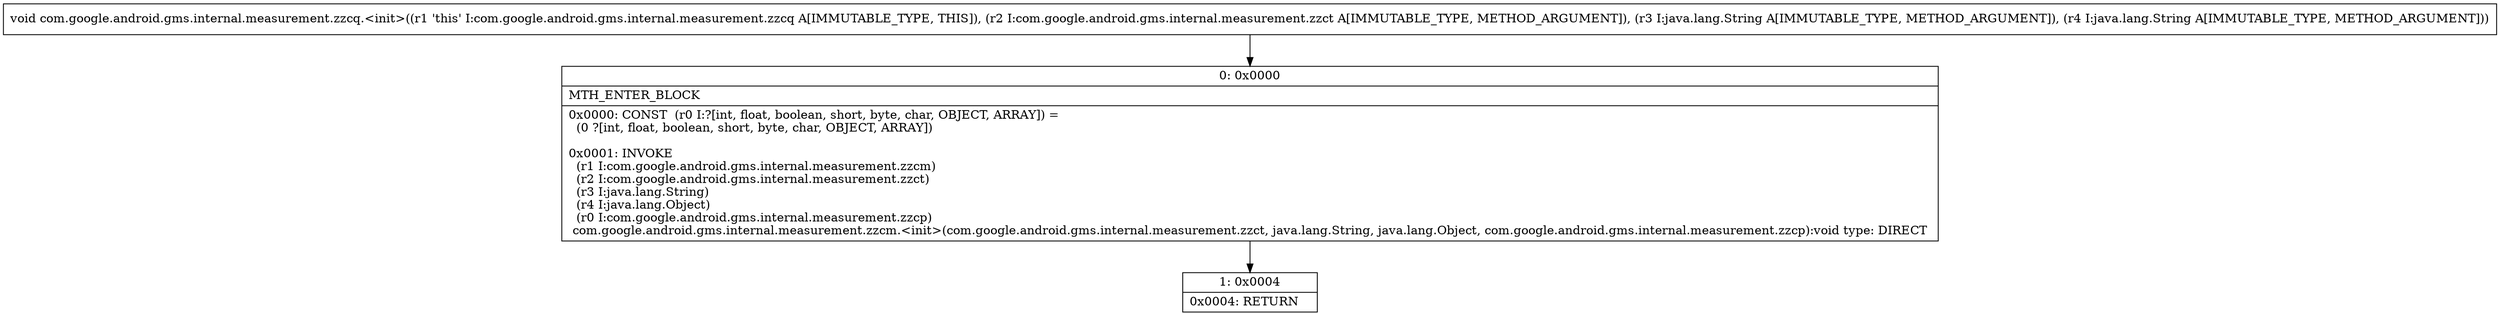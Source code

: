 digraph "CFG forcom.google.android.gms.internal.measurement.zzcq.\<init\>(Lcom\/google\/android\/gms\/internal\/measurement\/zzct;Ljava\/lang\/String;Ljava\/lang\/String;)V" {
Node_0 [shape=record,label="{0\:\ 0x0000|MTH_ENTER_BLOCK\l|0x0000: CONST  (r0 I:?[int, float, boolean, short, byte, char, OBJECT, ARRAY]) = \l  (0 ?[int, float, boolean, short, byte, char, OBJECT, ARRAY])\l \l0x0001: INVOKE  \l  (r1 I:com.google.android.gms.internal.measurement.zzcm)\l  (r2 I:com.google.android.gms.internal.measurement.zzct)\l  (r3 I:java.lang.String)\l  (r4 I:java.lang.Object)\l  (r0 I:com.google.android.gms.internal.measurement.zzcp)\l com.google.android.gms.internal.measurement.zzcm.\<init\>(com.google.android.gms.internal.measurement.zzct, java.lang.String, java.lang.Object, com.google.android.gms.internal.measurement.zzcp):void type: DIRECT \l}"];
Node_1 [shape=record,label="{1\:\ 0x0004|0x0004: RETURN   \l}"];
MethodNode[shape=record,label="{void com.google.android.gms.internal.measurement.zzcq.\<init\>((r1 'this' I:com.google.android.gms.internal.measurement.zzcq A[IMMUTABLE_TYPE, THIS]), (r2 I:com.google.android.gms.internal.measurement.zzct A[IMMUTABLE_TYPE, METHOD_ARGUMENT]), (r3 I:java.lang.String A[IMMUTABLE_TYPE, METHOD_ARGUMENT]), (r4 I:java.lang.String A[IMMUTABLE_TYPE, METHOD_ARGUMENT])) }"];
MethodNode -> Node_0;
Node_0 -> Node_1;
}

